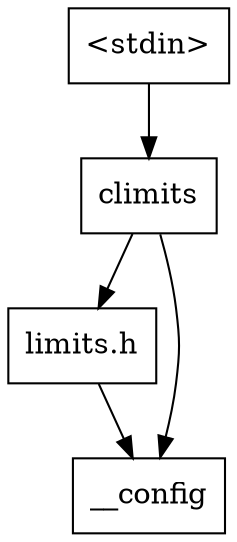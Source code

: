 digraph "dependencies" {
  header_0 [ shape="box", label="\<stdin\>" ];
  header_1 [ shape="box", label="climits" ];
  header_11 [ shape="box", label="limits.h" ];
  header_2 [ shape="box", label="__config" ];
  header_11 -> header_2;
  header_0 -> header_1;
  header_1 -> header_2;
  header_1 -> header_11;
}